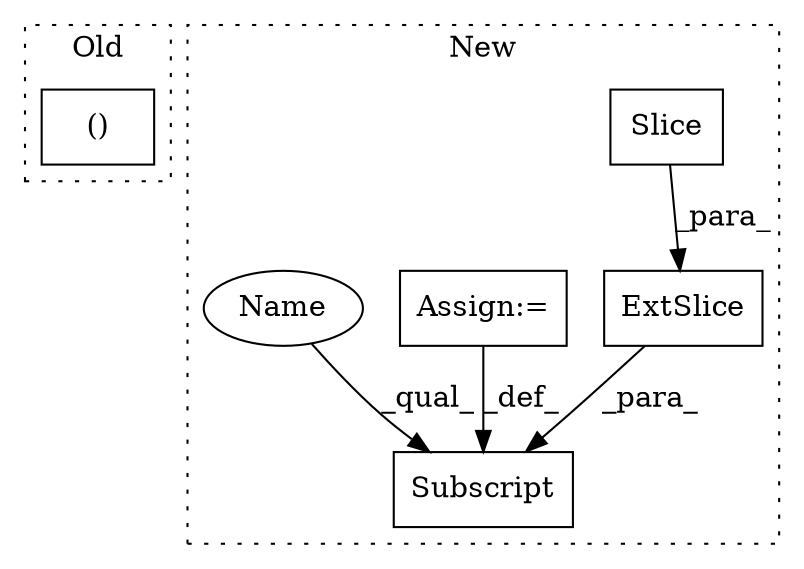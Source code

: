 digraph G {
subgraph cluster0 {
1 [label="()" a="54" s="1037" l="14" shape="box"];
label = "Old";
style="dotted";
}
subgraph cluster1 {
2 [label="Slice" a="80" s="1890" l="2" shape="box"];
3 [label="Subscript" a="63" s="1877,0" l="22,0" shape="box"];
4 [label="ExtSlice" a="85" s="1877" l="5" shape="box"];
5 [label="Assign:=" a="68" s="1899" l="3" shape="box"];
6 [label="Name" a="87" s="1877" l="5" shape="ellipse"];
label = "New";
style="dotted";
}
2 -> 4 [label="_para_"];
4 -> 3 [label="_para_"];
5 -> 3 [label="_def_"];
6 -> 3 [label="_qual_"];
}